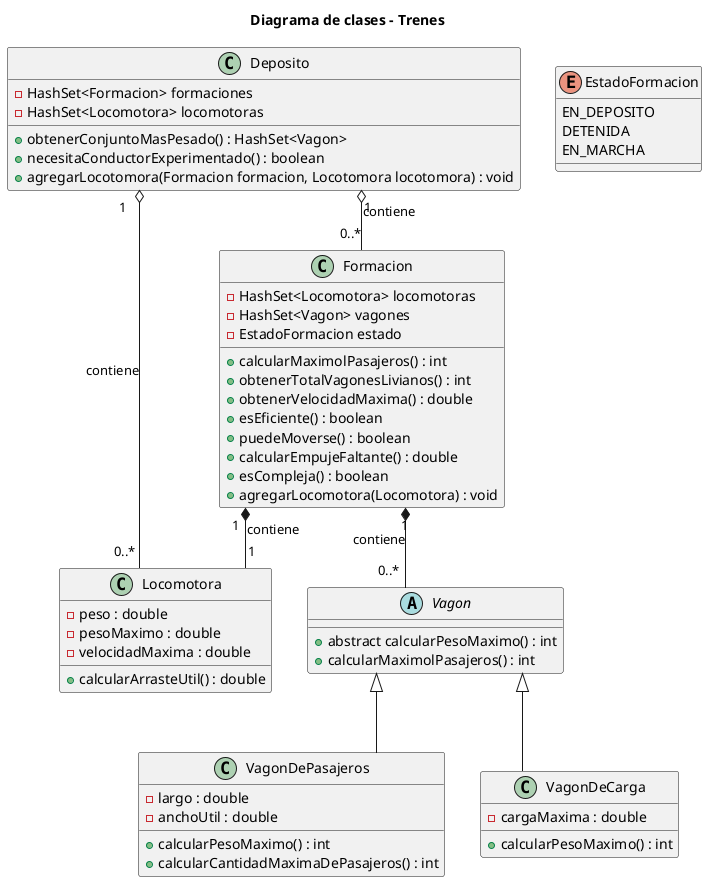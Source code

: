 @startuml
'https://plantuml.com/class-diagram

skinparam Linetype ortho

title "Diagrama de clases - Trenes"

class Deposito {
    - HashSet<Formacion> formaciones
    - HashSet<Locomotora> locomotoras

    + obtenerConjuntoMasPesado() : HashSet<Vagon>
    + necesitaConductorExperimentado() : boolean
    + agregarLocotomora(Formacion formacion, Locotomora locotomora) : void

}

enum EstadoFormacion {
    EN_DEPOSITO
    DETENIDA
    EN_MARCHA
}

class Formacion {
    - HashSet<Locomotora> locomotoras
    - HashSet<Vagon> vagones
    - EstadoFormacion estado

    + calcularMaximolPasajeros() : int
    + obtenerTotalVagonesLivianos() : int
    + obtenerVelocidadMaxima() : double
    + esEficiente() : boolean
    + puedeMoverse() : boolean
    + calcularEmpujeFaltante() : double
    + esCompleja() : boolean
    + agregarLocomotora(Locomotora) : void
}

class Locomotora {
    - peso : double
    - pesoMaximo : double
    - velocidadMaxima : double

    + calcularArrasteUtil() : double
}

abstract class Vagon {
    + abstract calcularPesoMaximo() : int
    + calcularMaximolPasajeros() : int
}

class VagonDePasajeros extends Vagon {
    - largo : double
    - anchoUtil : double

    + calcularPesoMaximo() : int
    + calcularCantidadMaximaDePasajeros() : int
}

class VagonDeCarga extends Vagon {
    - cargaMaxima : double

    + calcularPesoMaximo() : int
}

' relaciones
Formacion "1" *-- "1" Locomotora : contiene
Formacion "1" *-- "0..*" Vagon : contiene
Deposito "1" o-- "0..*" Formacion : contiene
Deposito "1" o-- "0..*" Locomotora : contiene

@enduml